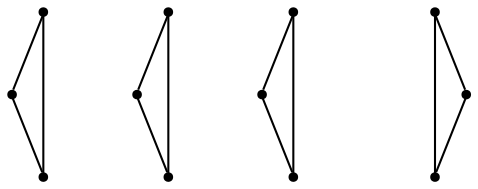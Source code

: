 graph {
  node [shape=point,comment="{\"directed\":false,\"doi\":\"10.1007/3-540-44541-2_28\",\"figure\":\"? (6)\"}"]

  v0 [pos="1773.787562052409,2021.654378043281"]
  v1 [pos="1641.0750071207683,2080.1949448055693"]
  v2 [pos="1726.9031206766765,1990.2824348873564"]
  v3 [pos="1530.5740038553874,2044.5501910315622"]
  v4 [pos="1529.7083536783855,1990.5824926164419"]
  v5 [pos="1483.2125345865886,2079.2335457272"]
  v6 [pos="1301.4999389648438,2022.5126849280466"]
  v7 [pos="1299.6707916259766,2081.109518475003"]
  v8 [pos="1254.6249389648438,1977.4626678890654"]
  v9 [pos="1055.6958516438804,2080.4387357499863"]
  v10 [pos="1055.6958516438804,1976.7459816402861"]
  v11 [pos="931.6156705220541,1964.6585093604194"]

  v11 -- v9 [id="-3",pos="931.6156705220541,1964.6585093604194 931.6167195638021,2020.6918027665881 931.6167195638021,2020.6918027665881 931.6167195638021,2020.6918027665881 944.7916666666667,2020.6918027665881 944.7916666666667,2020.6918027665881 944.7916666666667,2020.6918027665881 944.7916666666667,2078.9251910315625 944.7916666666667,2078.9251910315625 944.7916666666667,2078.9251910315625 1055.6958516438804,2080.4387357499863 1055.6958516438804,2080.4387357499863 1055.6958516438804,2080.4387357499863"]
  v11 -- v10 [id="-4",pos="931.6156705220541,1964.6585093604194 1009.5792134602865,1964.6584775712759 1009.5792134602865,1964.6584775712759 1009.5792134602865,1964.6584775712759 1009.5792134602865,1976.7459816402861 1009.5792134602865,1976.7459816402861 1009.5792134602865,1976.7459816402861 1055.6958516438804,1976.7459816402861 1055.6958516438804,1976.7459816402861 1055.6958516438804,1976.7459816402861"]
  v10 -- v9 [id="-6",pos="1055.6958516438804,1976.7459816402861 1055.6958516438804,2080.4387357499863 1055.6958516438804,2080.4387357499863 1055.6958516438804,2080.4387357499863"]
  v1 -- v0 [id="-11",pos="1641.0750071207683,2080.1949448055693 1773.7916310628257,2078.9251910315625 1773.7916310628257,2078.9251910315625 1773.7916310628257,2078.9251910315625 1773.787562052409,2021.654378043281 1773.787562052409,2021.654378043281 1773.787562052409,2021.654378043281"]
  v8 -- v7 [id="-13",pos="1254.6249389648438,1977.4626678890654 1176.3333638509116,1977.5918271806509 1176.3333638509116,1977.5918271806509 1176.3333638509116,1977.5918271806509 1176.3333638509116,2020.6918027665881 1176.3333638509116,2020.6918027665881 1176.3333638509116,2020.6918027665881 1168.6332702636719,2020.6918027665881 1168.6332702636719,2020.6918027665881 1168.6332702636719,2020.6918027665881 1168.6332702636719,2078.9251910315625 1168.6332702636719,2078.9251910315625 1168.6332702636719,2078.9251910315625 1299.6707916259766,2081.109518475003 1299.6707916259766,2081.109518475003 1299.6707916259766,2081.109518475003"]
  v6 -- v7 [id="-15",pos="1301.4999389648438,2022.5126849280466 1299.6707916259766,2081.109518475003 1299.6707916259766,2081.109518475003 1299.6707916259766,2081.109518475003"]
  v5 -- v4 [id="-20",pos="1483.2125345865886,2079.2335457272 1405.2083333333335,2078.3168739742705 1405.2083333333335,2078.3168739742705 1405.2083333333335,2078.3168739742705 1405.2083333333335,2048.03351826138 1405.2083333333335,2048.03351826138 1405.2083333333335,2048.03351826138 1418.383280436198,2048.03351826138 1418.383280436198,2048.03351826138 1418.383280436198,2048.03351826138 1418.383280436198,1989.804326163398 1418.383280436198,1989.804326163398 1418.383280436198,1989.804326163398 1529.7083536783855,1990.5824926164419 1529.7083536783855,1990.5824926164419 1529.7083536783855,1990.5824926164419"]
  v5 -- v3 [id="-21",pos="1483.2125345865886,2079.2335457272 1483.1708272298179,2045.400232738919 1483.1708272298179,2045.400232738919 1483.1708272298179,2045.400232738919 1530.5740038553874,2044.5501910315622 1530.5740038553874,2044.5501910315622 1530.5740038553874,2044.5501910315622"]
  v3 -- v4 [id="-24",pos="1530.5740038553874,2044.5501910315622 1529.7083536783855,1990.5824926164419 1529.7083536783855,1990.5824926164419 1529.7083536783855,1990.5824926164419"]
  v1 -- v2 [id="-31",pos="1641.0750071207683,2080.1949448055693 1640.9125010172527,2020.6918027665881 1640.9125010172527,2020.6918027665881 1640.9125010172527,2020.6918027665881 1648.6082712809246,2020.6918027665881 1648.6082712809246,2020.6918027665881 1648.6082712809246,2020.6918027665881 1648.6082712809246,1990.408574210273 1648.6082712809246,1990.408574210273 1648.6082712809246,1990.408574210273 1726.9031206766765,1990.2824348873564 1726.9031206766765,1990.2824348873564 1726.9031206766765,1990.2824348873564"]
  v0 -- v2 [id="-32",pos="1773.787562052409,2021.654378043281 1726.5749613444011,2023.3252154456247 1726.5749613444011,2023.3252154456247 1726.5749613444011,2023.3252154456247 1726.9031206766765,1990.2824348873564 1726.9031206766765,1990.2824348873564 1726.9031206766765,1990.2824348873564"]
  v8 -- v6 [id="-35",pos="1254.6249389648438,1977.4626678890654 1254.295857747396,2023.3252154456247 1254.295857747396,2023.3252154456247 1254.295857747396,2023.3252154456247 1301.4999389648438,2022.5126849280466 1301.4999389648438,2022.5126849280466 1301.4999389648438,2022.5126849280466"]
}